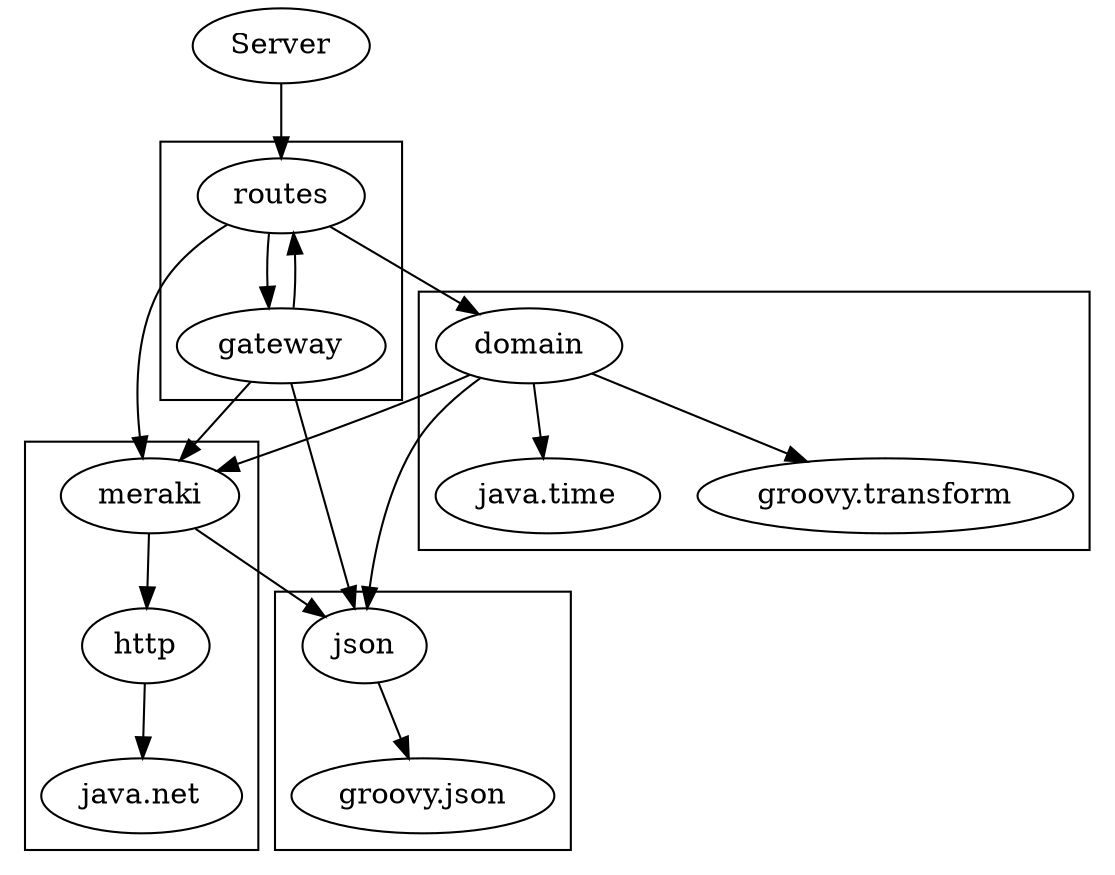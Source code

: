 digraph G {

"Server" -> "routes"

"gateway" -> "json"
"gateway" -> "meraki"

"domain" -> "json"
"domain" -> "meraki"
"routes" -> "meraki"
"routes" -> "domain"

subgraph cluster3 {
 "json" -> "groovy.json"
}

subgraph cluster1 {
 "domain" -> "java.time"
 "domain" -> "groovy.transform"
}

subgraph cluster2 {
"routes" -> "gateway"
"gateway" -> "routes"
}

subgraph cluster0 {
 "meraki" -> "json"
 "meraki" -> "http"
 "http" -> "java.net"
}

}

